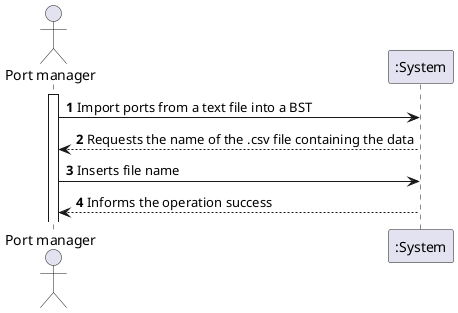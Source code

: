 @startuml
autonumber

actor "Port manager" as M

activate M
M -> ":System": Import ports from a text file into a BST
":System" --> M --: Requests the name of the .csv file containing the data
M -> ":System": Inserts file name
":System" --> M --: Informs the operation success


@enduml